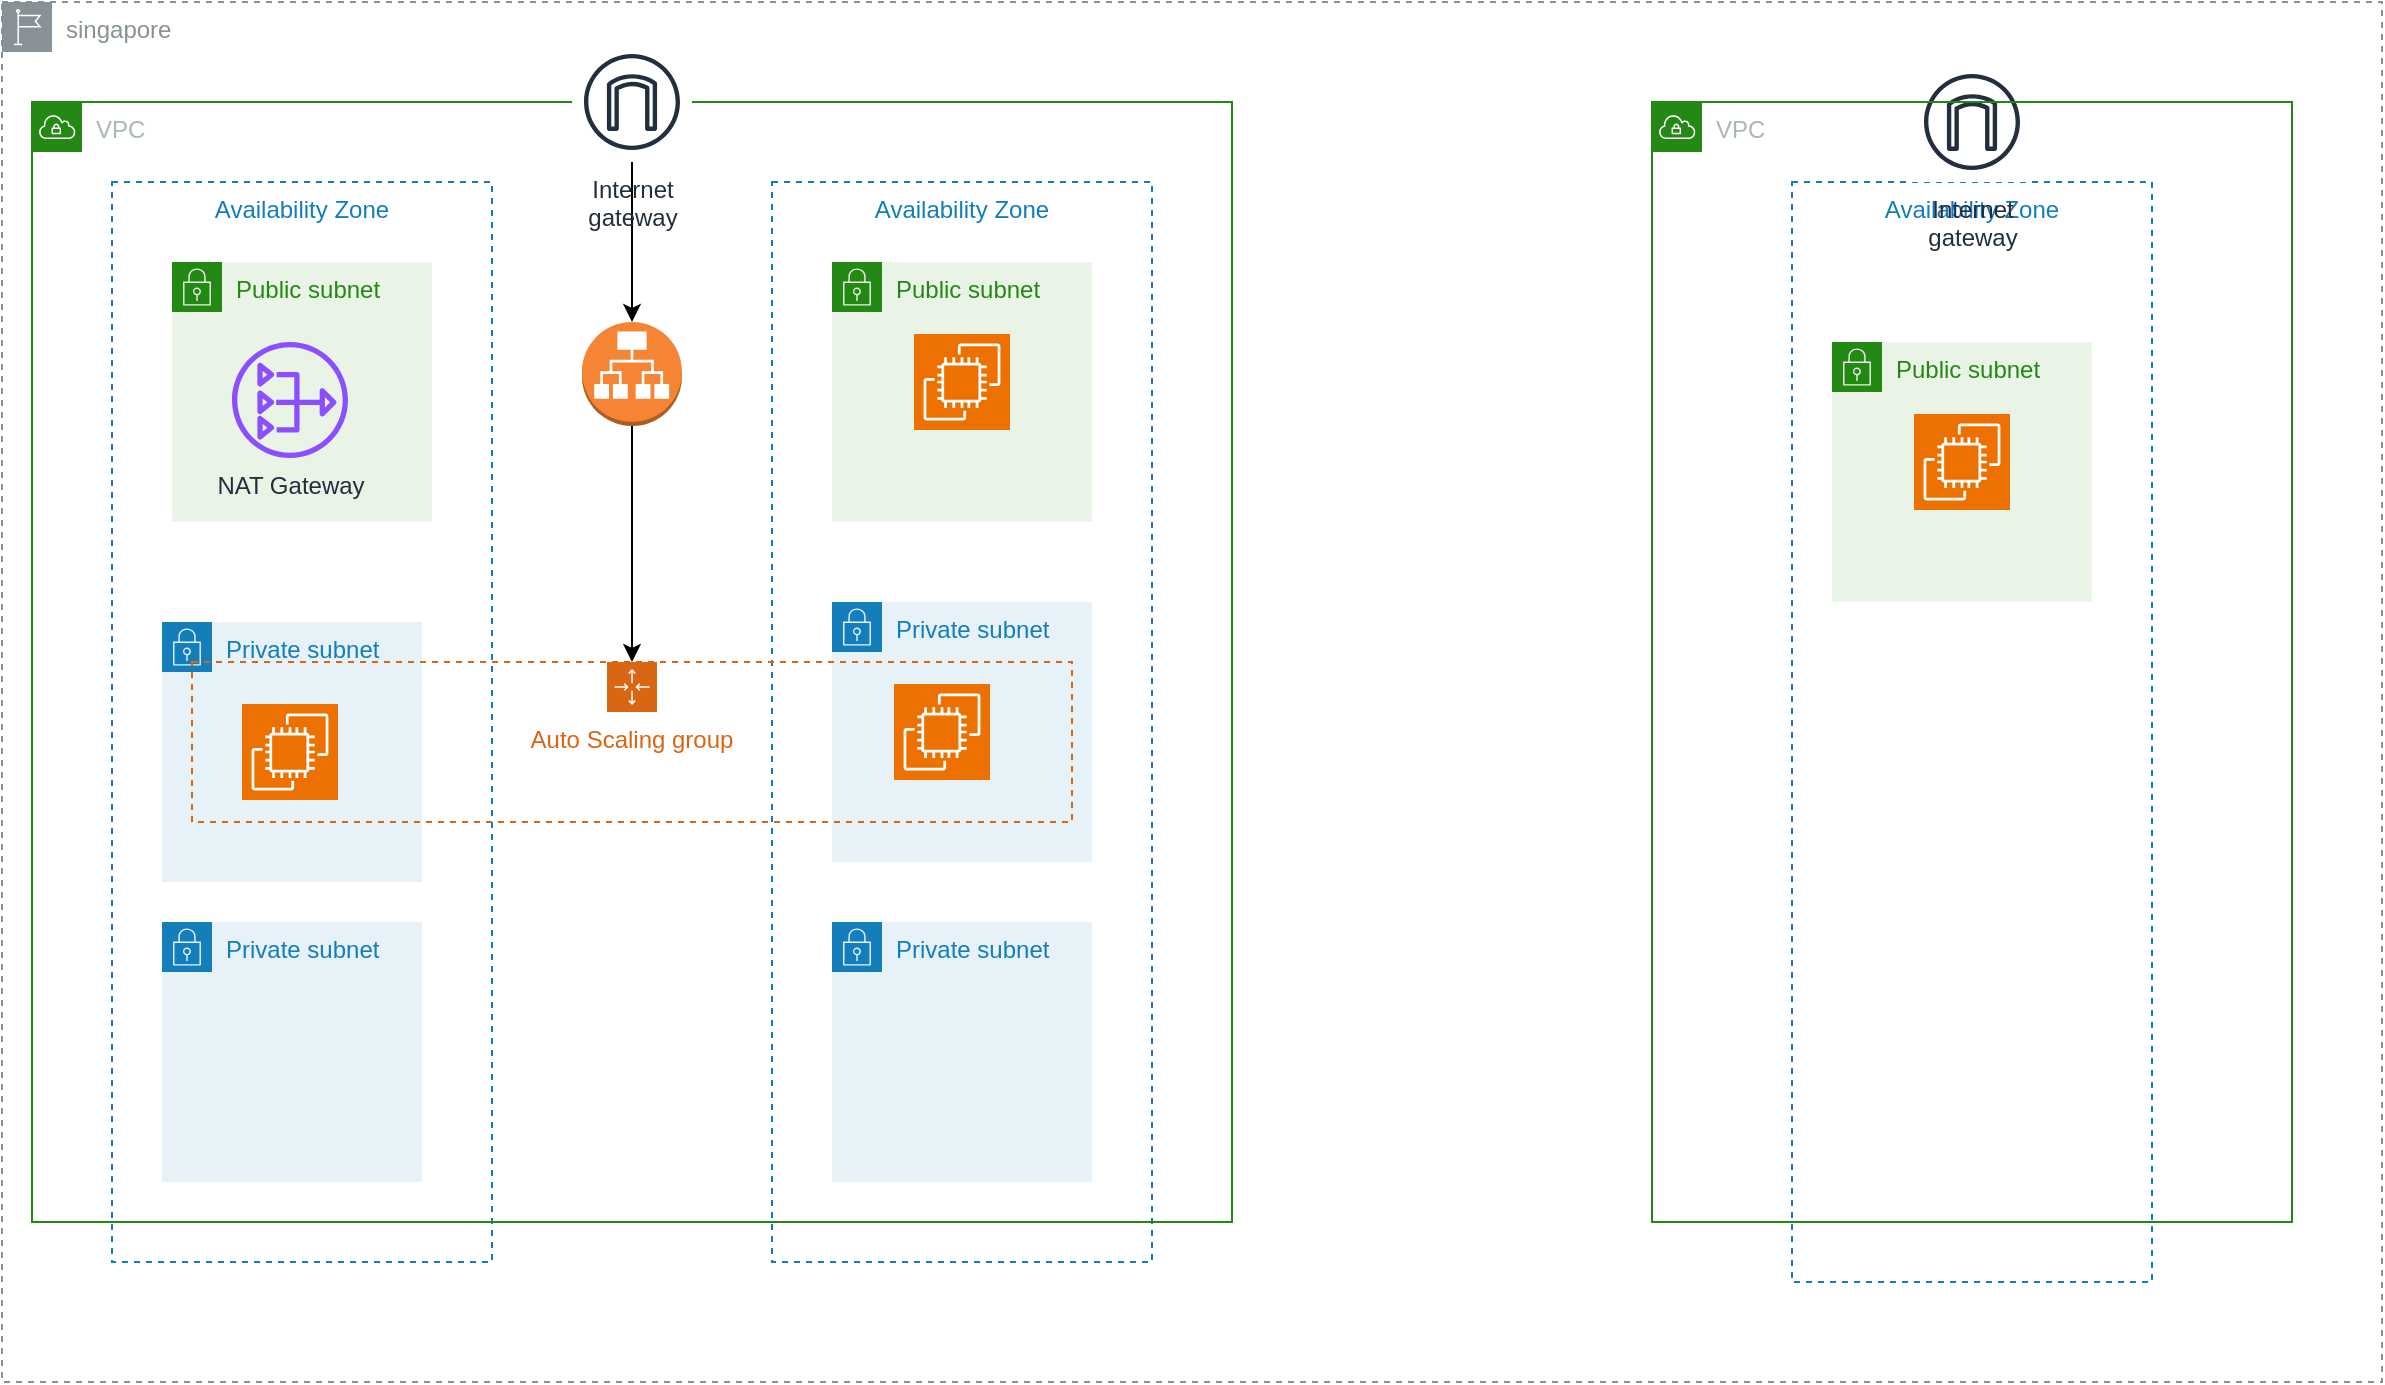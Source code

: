 <mxfile version="22.0.2" type="device">
  <diagram name="Page-1" id="ipaacMeD-WoH2QowbmYt">
    <mxGraphModel dx="2689" dy="1840" grid="1" gridSize="10" guides="1" tooltips="1" connect="1" arrows="1" fold="1" page="1" pageScale="1" pageWidth="850" pageHeight="1100" math="0" shadow="0">
      <root>
        <mxCell id="0" />
        <mxCell id="1" parent="0" />
        <mxCell id="TXN-_7EeWoJQ_w0zSU88-3" value="Availability Zone" style="fillColor=none;strokeColor=#147EBA;dashed=1;verticalAlign=top;fontStyle=0;fontColor=#147EBA;whiteSpace=wrap;html=1;" vertex="1" parent="1">
          <mxGeometry x="120" y="160" width="190" height="540" as="geometry" />
        </mxCell>
        <mxCell id="TXN-_7EeWoJQ_w0zSU88-4" value="Availability Zone" style="fillColor=none;strokeColor=#147EBA;dashed=1;verticalAlign=top;fontStyle=0;fontColor=#147EBA;whiteSpace=wrap;html=1;" vertex="1" parent="1">
          <mxGeometry x="450" y="160" width="190" height="540" as="geometry" />
        </mxCell>
        <mxCell id="TXN-_7EeWoJQ_w0zSU88-12" value="Public subnet" style="points=[[0,0],[0.25,0],[0.5,0],[0.75,0],[1,0],[1,0.25],[1,0.5],[1,0.75],[1,1],[0.75,1],[0.5,1],[0.25,1],[0,1],[0,0.75],[0,0.5],[0,0.25]];outlineConnect=0;gradientColor=none;html=1;whiteSpace=wrap;fontSize=12;fontStyle=0;container=1;pointerEvents=0;collapsible=0;recursiveResize=0;shape=mxgraph.aws4.group;grIcon=mxgraph.aws4.group_security_group;grStroke=0;strokeColor=#248814;fillColor=#E9F3E6;verticalAlign=top;align=left;spacingLeft=30;fontColor=#248814;dashed=0;" vertex="1" parent="1">
          <mxGeometry x="480" y="200" width="130" height="130" as="geometry" />
        </mxCell>
        <mxCell id="TXN-_7EeWoJQ_w0zSU88-15" value="" style="sketch=0;points=[[0,0,0],[0.25,0,0],[0.5,0,0],[0.75,0,0],[1,0,0],[0,1,0],[0.25,1,0],[0.5,1,0],[0.75,1,0],[1,1,0],[0,0.25,0],[0,0.5,0],[0,0.75,0],[1,0.25,0],[1,0.5,0],[1,0.75,0]];outlineConnect=0;fontColor=#232F3E;fillColor=#ED7100;strokeColor=#ffffff;dashed=0;verticalLabelPosition=bottom;verticalAlign=top;align=center;html=1;fontSize=12;fontStyle=0;aspect=fixed;shape=mxgraph.aws4.resourceIcon;resIcon=mxgraph.aws4.ec2;" vertex="1" parent="TXN-_7EeWoJQ_w0zSU88-12">
          <mxGeometry x="41" y="36" width="48" height="48" as="geometry" />
        </mxCell>
        <mxCell id="TXN-_7EeWoJQ_w0zSU88-2" value="VPC" style="points=[[0,0],[0.25,0],[0.5,0],[0.75,0],[1,0],[1,0.25],[1,0.5],[1,0.75],[1,1],[0.75,1],[0.5,1],[0.25,1],[0,1],[0,0.75],[0,0.5],[0,0.25]];outlineConnect=0;gradientColor=none;html=1;whiteSpace=wrap;fontSize=12;fontStyle=0;container=1;pointerEvents=0;collapsible=0;recursiveResize=0;shape=mxgraph.aws4.group;grIcon=mxgraph.aws4.group_vpc;strokeColor=#248814;fillColor=none;verticalAlign=top;align=left;spacingLeft=30;fontColor=#AAB7B8;dashed=0;" vertex="1" parent="1">
          <mxGeometry x="80" y="120" width="600" height="560" as="geometry" />
        </mxCell>
        <mxCell id="TXN-_7EeWoJQ_w0zSU88-49" value="singapore&lt;br&gt;" style="sketch=0;outlineConnect=0;gradientColor=none;html=1;whiteSpace=wrap;fontSize=12;fontStyle=0;shape=mxgraph.aws4.group;grIcon=mxgraph.aws4.group_region;strokeColor=#879196;fillColor=none;verticalAlign=top;align=left;spacingLeft=30;fontColor=#879196;dashed=1;" vertex="1" parent="TXN-_7EeWoJQ_w0zSU88-2">
          <mxGeometry x="-15" y="-50" width="1190" height="690" as="geometry" />
        </mxCell>
        <mxCell id="TXN-_7EeWoJQ_w0zSU88-24" style="edgeStyle=orthogonalEdgeStyle;rounded=0;orthogonalLoop=1;jettySize=auto;html=1;" edge="1" parent="TXN-_7EeWoJQ_w0zSU88-2" source="TXN-_7EeWoJQ_w0zSU88-22" target="TXN-_7EeWoJQ_w0zSU88-23">
          <mxGeometry relative="1" as="geometry" />
        </mxCell>
        <mxCell id="TXN-_7EeWoJQ_w0zSU88-22" value="Internet&#xa;gateway" style="sketch=0;outlineConnect=0;fontColor=#232F3E;gradientColor=none;strokeColor=#232F3E;fillColor=#ffffff;dashed=0;verticalLabelPosition=bottom;verticalAlign=top;align=center;html=1;fontSize=12;fontStyle=0;aspect=fixed;shape=mxgraph.aws4.resourceIcon;resIcon=mxgraph.aws4.internet_gateway;" vertex="1" parent="TXN-_7EeWoJQ_w0zSU88-2">
          <mxGeometry x="270" y="-30" width="60" height="60" as="geometry" />
        </mxCell>
        <mxCell id="TXN-_7EeWoJQ_w0zSU88-25" style="edgeStyle=orthogonalEdgeStyle;rounded=0;orthogonalLoop=1;jettySize=auto;html=1;entryX=0.5;entryY=0;entryDx=0;entryDy=0;" edge="1" parent="TXN-_7EeWoJQ_w0zSU88-2" source="TXN-_7EeWoJQ_w0zSU88-23" target="TXN-_7EeWoJQ_w0zSU88-18">
          <mxGeometry relative="1" as="geometry">
            <Array as="points">
              <mxPoint x="300" y="270" />
            </Array>
          </mxGeometry>
        </mxCell>
        <mxCell id="TXN-_7EeWoJQ_w0zSU88-23" value="" style="outlineConnect=0;dashed=0;verticalLabelPosition=bottom;verticalAlign=top;align=center;html=1;shape=mxgraph.aws3.application_load_balancer;fillColor=#F58534;gradientColor=none;" vertex="1" parent="TXN-_7EeWoJQ_w0zSU88-2">
          <mxGeometry x="275" y="110" width="50" height="52" as="geometry" />
        </mxCell>
        <mxCell id="TXN-_7EeWoJQ_w0zSU88-10" value="Private subnet" style="points=[[0,0],[0.25,0],[0.5,0],[0.75,0],[1,0],[1,0.25],[1,0.5],[1,0.75],[1,1],[0.75,1],[0.5,1],[0.25,1],[0,1],[0,0.75],[0,0.5],[0,0.25]];outlineConnect=0;gradientColor=none;html=1;whiteSpace=wrap;fontSize=12;fontStyle=0;container=1;pointerEvents=0;collapsible=0;recursiveResize=0;shape=mxgraph.aws4.group;grIcon=mxgraph.aws4.group_security_group;grStroke=0;strokeColor=#147EBA;fillColor=#E6F2F8;verticalAlign=top;align=left;spacingLeft=30;fontColor=#147EBA;dashed=0;" vertex="1" parent="TXN-_7EeWoJQ_w0zSU88-2">
          <mxGeometry x="400" y="410" width="130" height="130" as="geometry" />
        </mxCell>
        <mxCell id="TXN-_7EeWoJQ_w0zSU88-31" value="Private subnet" style="points=[[0,0],[0.25,0],[0.5,0],[0.75,0],[1,0],[1,0.25],[1,0.5],[1,0.75],[1,1],[0.75,1],[0.5,1],[0.25,1],[0,1],[0,0.75],[0,0.5],[0,0.25]];outlineConnect=0;gradientColor=none;html=1;whiteSpace=wrap;fontSize=12;fontStyle=0;container=1;pointerEvents=0;collapsible=0;recursiveResize=0;shape=mxgraph.aws4.group;grIcon=mxgraph.aws4.group_security_group;grStroke=0;strokeColor=#147EBA;fillColor=#E6F2F8;verticalAlign=top;align=left;spacingLeft=30;fontColor=#147EBA;dashed=0;" vertex="1" parent="TXN-_7EeWoJQ_w0zSU88-2">
          <mxGeometry x="400" y="250" width="130" height="130" as="geometry" />
        </mxCell>
        <mxCell id="TXN-_7EeWoJQ_w0zSU88-32" value="" style="sketch=0;points=[[0,0,0],[0.25,0,0],[0.5,0,0],[0.75,0,0],[1,0,0],[0,1,0],[0.25,1,0],[0.5,1,0],[0.75,1,0],[1,1,0],[0,0.25,0],[0,0.5,0],[0,0.75,0],[1,0.25,0],[1,0.5,0],[1,0.75,0]];outlineConnect=0;fontColor=#232F3E;fillColor=#ED7100;strokeColor=#ffffff;dashed=0;verticalLabelPosition=bottom;verticalAlign=top;align=center;html=1;fontSize=12;fontStyle=0;aspect=fixed;shape=mxgraph.aws4.resourceIcon;resIcon=mxgraph.aws4.ec2;" vertex="1" parent="TXN-_7EeWoJQ_w0zSU88-31">
          <mxGeometry x="31" y="41" width="48" height="48" as="geometry" />
        </mxCell>
        <mxCell id="TXN-_7EeWoJQ_w0zSU88-9" value="Private subnet" style="points=[[0,0],[0.25,0],[0.5,0],[0.75,0],[1,0],[1,0.25],[1,0.5],[1,0.75],[1,1],[0.75,1],[0.5,1],[0.25,1],[0,1],[0,0.75],[0,0.5],[0,0.25]];outlineConnect=0;gradientColor=none;html=1;whiteSpace=wrap;fontSize=12;fontStyle=0;container=1;pointerEvents=0;collapsible=0;recursiveResize=0;shape=mxgraph.aws4.group;grIcon=mxgraph.aws4.group_security_group;grStroke=0;strokeColor=#147EBA;fillColor=#E6F2F8;verticalAlign=top;align=left;spacingLeft=30;fontColor=#147EBA;dashed=0;" vertex="1" parent="TXN-_7EeWoJQ_w0zSU88-2">
          <mxGeometry x="65" y="260" width="130" height="130" as="geometry" />
        </mxCell>
        <mxCell id="TXN-_7EeWoJQ_w0zSU88-16" value="" style="sketch=0;points=[[0,0,0],[0.25,0,0],[0.5,0,0],[0.75,0,0],[1,0,0],[0,1,0],[0.25,1,0],[0.5,1,0],[0.75,1,0],[1,1,0],[0,0.25,0],[0,0.5,0],[0,0.75,0],[1,0.25,0],[1,0.5,0],[1,0.75,0]];outlineConnect=0;fontColor=#232F3E;fillColor=#ED7100;strokeColor=#ffffff;dashed=0;verticalLabelPosition=bottom;verticalAlign=top;align=center;html=1;fontSize=12;fontStyle=0;aspect=fixed;shape=mxgraph.aws4.resourceIcon;resIcon=mxgraph.aws4.ec2;" vertex="1" parent="TXN-_7EeWoJQ_w0zSU88-9">
          <mxGeometry x="40" y="41" width="48" height="48" as="geometry" />
        </mxCell>
        <mxCell id="TXN-_7EeWoJQ_w0zSU88-18" value="Auto Scaling group" style="points=[[0,0],[0.25,0],[0.5,0],[0.75,0],[1,0],[1,0.25],[1,0.5],[1,0.75],[1,1],[0.75,1],[0.5,1],[0.25,1],[0,1],[0,0.75],[0,0.5],[0,0.25]];outlineConnect=0;gradientColor=none;html=1;whiteSpace=wrap;fontSize=12;fontStyle=0;container=0;pointerEvents=0;collapsible=0;recursiveResize=0;shape=mxgraph.aws4.groupCenter;grIcon=mxgraph.aws4.group_auto_scaling_group;grStroke=1;strokeColor=#D86613;fillColor=none;verticalAlign=top;align=center;fontColor=#D86613;dashed=1;spacingTop=25;" vertex="1" parent="TXN-_7EeWoJQ_w0zSU88-2">
          <mxGeometry x="80" y="280" width="440" height="80" as="geometry" />
        </mxCell>
        <mxCell id="TXN-_7EeWoJQ_w0zSU88-29" value="Private subnet" style="points=[[0,0],[0.25,0],[0.5,0],[0.75,0],[1,0],[1,0.25],[1,0.5],[1,0.75],[1,1],[0.75,1],[0.5,1],[0.25,1],[0,1],[0,0.75],[0,0.5],[0,0.25]];outlineConnect=0;gradientColor=none;html=1;whiteSpace=wrap;fontSize=12;fontStyle=0;container=1;pointerEvents=0;collapsible=0;recursiveResize=0;shape=mxgraph.aws4.group;grIcon=mxgraph.aws4.group_security_group;grStroke=0;strokeColor=#147EBA;fillColor=#E6F2F8;verticalAlign=top;align=left;spacingLeft=30;fontColor=#147EBA;dashed=0;" vertex="1" parent="TXN-_7EeWoJQ_w0zSU88-2">
          <mxGeometry x="65" y="410" width="130" height="130" as="geometry" />
        </mxCell>
        <mxCell id="TXN-_7EeWoJQ_w0zSU88-50" value="Availability Zone" style="fillColor=none;strokeColor=#147EBA;dashed=1;verticalAlign=top;fontStyle=0;fontColor=#147EBA;whiteSpace=wrap;html=1;" vertex="1" parent="TXN-_7EeWoJQ_w0zSU88-2">
          <mxGeometry x="880" y="40" width="180" height="550" as="geometry" />
        </mxCell>
        <mxCell id="TXN-_7EeWoJQ_w0zSU88-51" value="Internet&#xa;gateway" style="sketch=0;outlineConnect=0;fontColor=#232F3E;gradientColor=none;strokeColor=#232F3E;fillColor=#ffffff;dashed=0;verticalLabelPosition=bottom;verticalAlign=top;align=center;html=1;fontSize=12;fontStyle=0;aspect=fixed;shape=mxgraph.aws4.resourceIcon;resIcon=mxgraph.aws4.internet_gateway;" vertex="1" parent="TXN-_7EeWoJQ_w0zSU88-2">
          <mxGeometry x="940" y="-20" width="60" height="60" as="geometry" />
        </mxCell>
        <mxCell id="TXN-_7EeWoJQ_w0zSU88-5" value="Public subnet" style="points=[[0,0],[0.25,0],[0.5,0],[0.75,0],[1,0],[1,0.25],[1,0.5],[1,0.75],[1,1],[0.75,1],[0.5,1],[0.25,1],[0,1],[0,0.75],[0,0.5],[0,0.25]];outlineConnect=0;gradientColor=none;html=1;whiteSpace=wrap;fontSize=12;fontStyle=0;container=1;pointerEvents=0;collapsible=0;recursiveResize=0;shape=mxgraph.aws4.group;grIcon=mxgraph.aws4.group_security_group;grStroke=0;strokeColor=#248814;fillColor=#E9F3E6;verticalAlign=top;align=left;spacingLeft=30;fontColor=#248814;dashed=0;" vertex="1" parent="1">
          <mxGeometry x="150" y="200" width="130" height="130" as="geometry" />
        </mxCell>
        <mxCell id="TXN-_7EeWoJQ_w0zSU88-13" value="NAT Gateway" style="sketch=0;outlineConnect=0;fontColor=#232F3E;gradientColor=none;fillColor=#8C4FFF;strokeColor=none;dashed=0;verticalLabelPosition=bottom;verticalAlign=top;align=center;html=1;fontSize=12;fontStyle=0;aspect=fixed;pointerEvents=1;shape=mxgraph.aws4.nat_gateway;" vertex="1" parent="TXN-_7EeWoJQ_w0zSU88-5">
          <mxGeometry x="30" y="40" width="58" height="58" as="geometry" />
        </mxCell>
        <mxCell id="TXN-_7EeWoJQ_w0zSU88-46" value="VPC" style="points=[[0,0],[0.25,0],[0.5,0],[0.75,0],[1,0],[1,0.25],[1,0.5],[1,0.75],[1,1],[0.75,1],[0.5,1],[0.25,1],[0,1],[0,0.75],[0,0.5],[0,0.25]];outlineConnect=0;gradientColor=none;html=1;whiteSpace=wrap;fontSize=12;fontStyle=0;container=1;pointerEvents=0;collapsible=0;recursiveResize=0;shape=mxgraph.aws4.group;grIcon=mxgraph.aws4.group_vpc;strokeColor=#248814;fillColor=none;verticalAlign=top;align=left;spacingLeft=30;fontColor=#AAB7B8;dashed=0;" vertex="1" parent="1">
          <mxGeometry x="890" y="120" width="320" height="560" as="geometry" />
        </mxCell>
        <mxCell id="TXN-_7EeWoJQ_w0zSU88-47" value="Public subnet" style="points=[[0,0],[0.25,0],[0.5,0],[0.75,0],[1,0],[1,0.25],[1,0.5],[1,0.75],[1,1],[0.75,1],[0.5,1],[0.25,1],[0,1],[0,0.75],[0,0.5],[0,0.25]];outlineConnect=0;gradientColor=none;html=1;whiteSpace=wrap;fontSize=12;fontStyle=0;container=1;pointerEvents=0;collapsible=0;recursiveResize=0;shape=mxgraph.aws4.group;grIcon=mxgraph.aws4.group_security_group;grStroke=0;strokeColor=#248814;fillColor=#E9F3E6;verticalAlign=top;align=left;spacingLeft=30;fontColor=#248814;dashed=0;" vertex="1" parent="TXN-_7EeWoJQ_w0zSU88-46">
          <mxGeometry x="90" y="120" width="130" height="130" as="geometry" />
        </mxCell>
        <mxCell id="TXN-_7EeWoJQ_w0zSU88-48" value="" style="sketch=0;points=[[0,0,0],[0.25,0,0],[0.5,0,0],[0.75,0,0],[1,0,0],[0,1,0],[0.25,1,0],[0.5,1,0],[0.75,1,0],[1,1,0],[0,0.25,0],[0,0.5,0],[0,0.75,0],[1,0.25,0],[1,0.5,0],[1,0.75,0]];outlineConnect=0;fontColor=#232F3E;fillColor=#ED7100;strokeColor=#ffffff;dashed=0;verticalLabelPosition=bottom;verticalAlign=top;align=center;html=1;fontSize=12;fontStyle=0;aspect=fixed;shape=mxgraph.aws4.resourceIcon;resIcon=mxgraph.aws4.ec2;" vertex="1" parent="TXN-_7EeWoJQ_w0zSU88-47">
          <mxGeometry x="41" y="36" width="48" height="48" as="geometry" />
        </mxCell>
      </root>
    </mxGraphModel>
  </diagram>
</mxfile>
